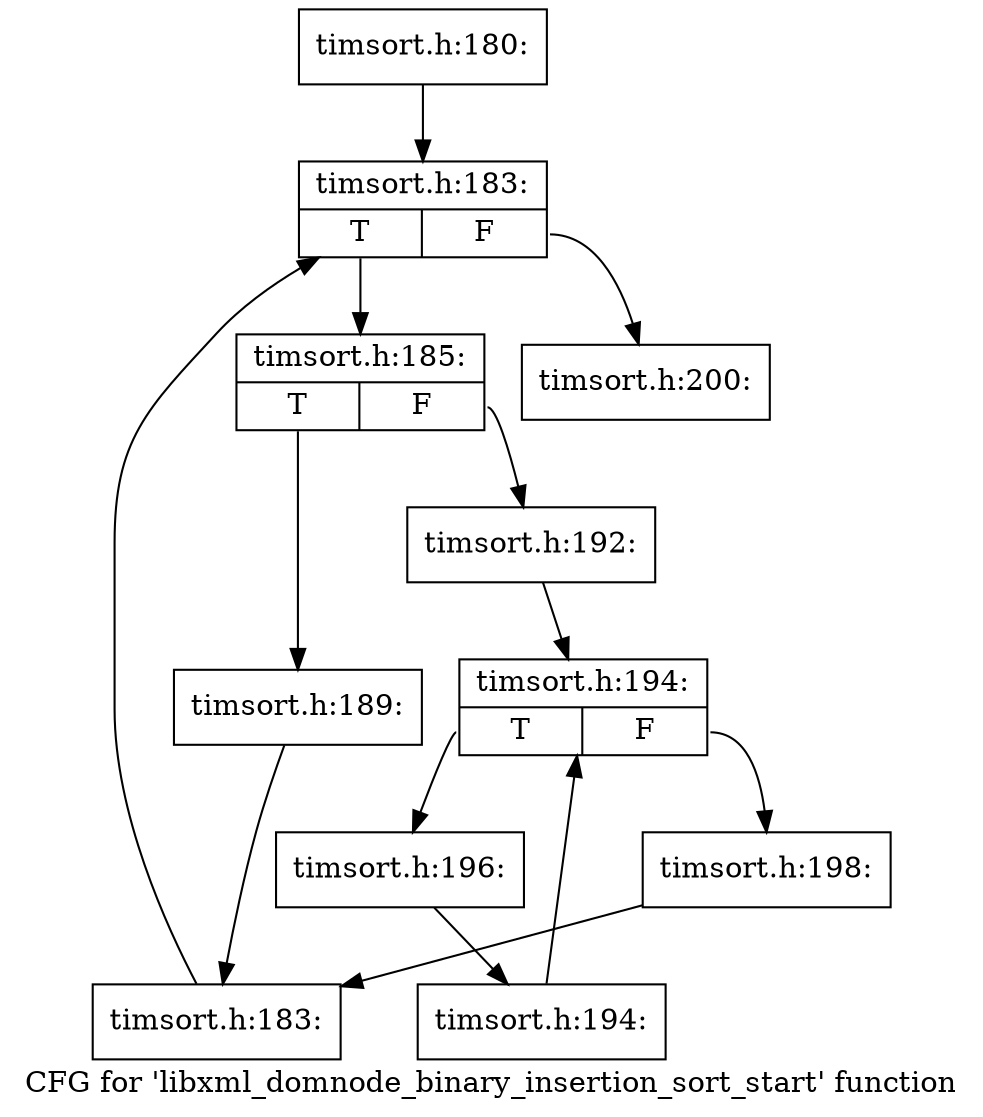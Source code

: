 digraph "CFG for 'libxml_domnode_binary_insertion_sort_start' function" {
	label="CFG for 'libxml_domnode_binary_insertion_sort_start' function";

	Node0x4ca17d0 [shape=record,label="{timsort.h:180:}"];
	Node0x4ca17d0 -> Node0x4ca5990;
	Node0x4ca5990 [shape=record,label="{timsort.h:183:|{<s0>T|<s1>F}}"];
	Node0x4ca5990:s0 -> Node0x4ca5c70;
	Node0x4ca5990:s1 -> Node0x4ca57f0;
	Node0x4ca5c70 [shape=record,label="{timsort.h:185:|{<s0>T|<s1>F}}"];
	Node0x4ca5c70:s0 -> Node0x4ca78e0;
	Node0x4ca5c70:s1 -> Node0x4ca7930;
	Node0x4ca78e0 [shape=record,label="{timsort.h:189:}"];
	Node0x4ca78e0 -> Node0x4ca5be0;
	Node0x4ca7930 [shape=record,label="{timsort.h:192:}"];
	Node0x4ca7930 -> Node0x4ca9290;
	Node0x4ca9290 [shape=record,label="{timsort.h:194:|{<s0>T|<s1>F}}"];
	Node0x4ca9290:s0 -> Node0x4ca9490;
	Node0x4ca9290:s1 -> Node0x4629bc0;
	Node0x4ca9490 [shape=record,label="{timsort.h:196:}"];
	Node0x4ca9490 -> Node0x4ca9440;
	Node0x4ca9440 [shape=record,label="{timsort.h:194:}"];
	Node0x4ca9440 -> Node0x4ca9290;
	Node0x4629bc0 [shape=record,label="{timsort.h:198:}"];
	Node0x4629bc0 -> Node0x4ca5be0;
	Node0x4ca5be0 [shape=record,label="{timsort.h:183:}"];
	Node0x4ca5be0 -> Node0x4ca5990;
	Node0x4ca57f0 [shape=record,label="{timsort.h:200:}"];
}
